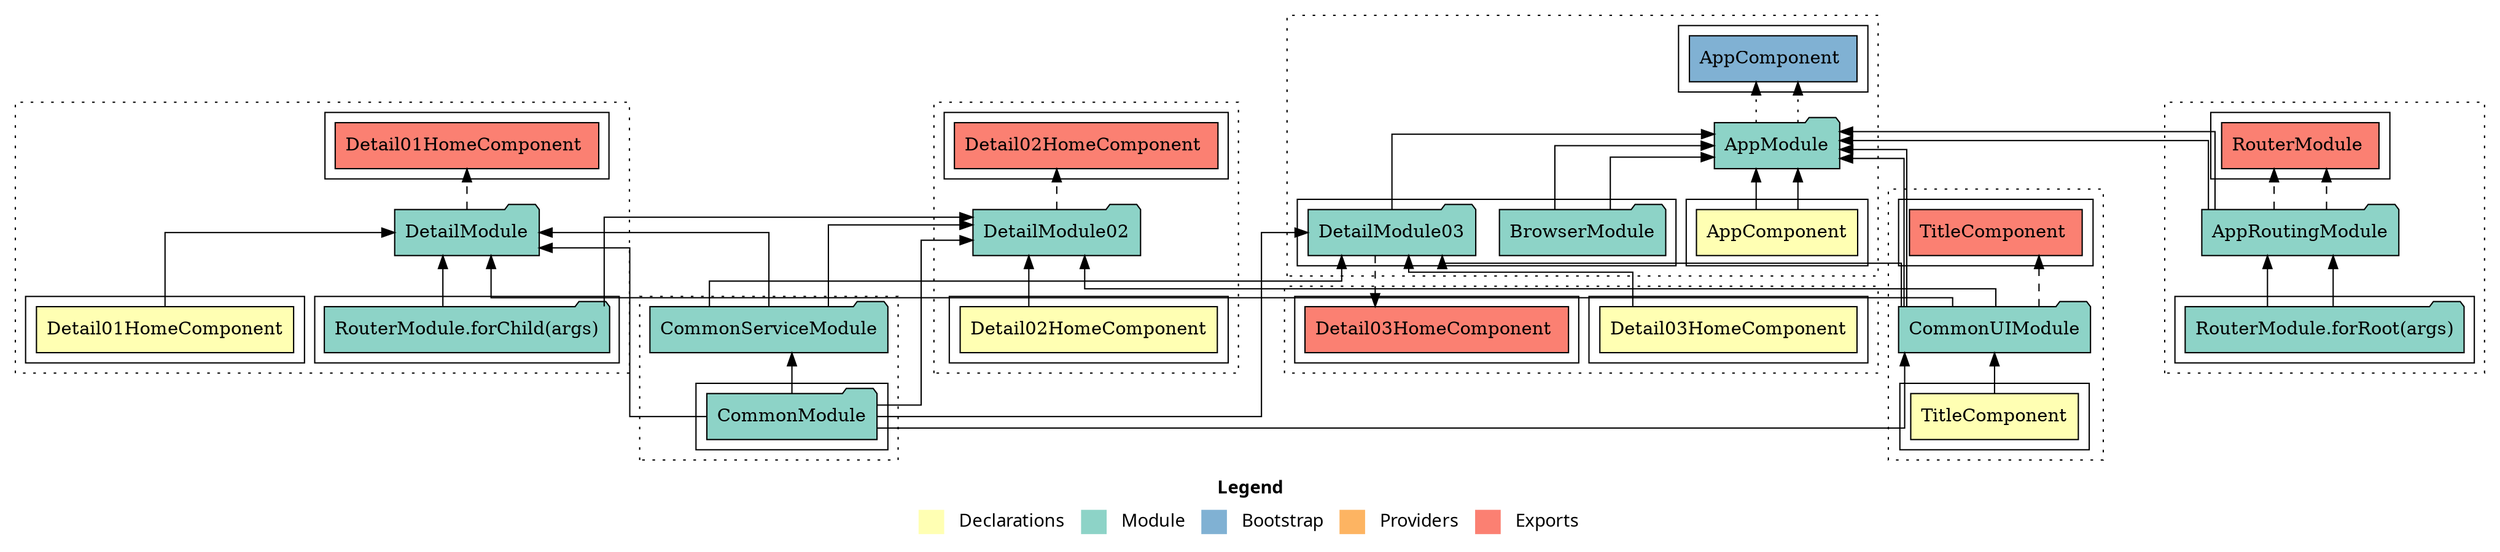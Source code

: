 digraph dependencies { node [shape="rect", style="filled", colorscheme=set312]; ranksep=0.4; compound=false; remincross=true; splines=true; splines=ortho; rankdir=LR; rankdir=TB; rankdir=BT; label=<<table BORDER="0"> <tr> <td colspan="5" align="center"><b>Legend</b></td> </tr> <tr> <td> <table BORDER="0"> <tr> <td bgcolor="#ffffb3" width="20"></td> <td>  Declarations</td> </tr> </table> </td> <td> <table BORDER="0"> <tr> <td bgcolor="#8dd3c7" width="20"></td> <td>  Module</td> </tr> </table> </td> <td> <table BORDER="0"> <tr> <td bgcolor="#80b1d3" width="20"></td> <td>  Bootstrap</td> </tr> </table> </td> <td> <table BORDER="0"> <tr> <td bgcolor="#fdb462" width="20"></td> <td>  Providers</td> </tr> </table> </td> <td> <table BORDER="0"> <tr> <td bgcolor="#fb8072" width="20"></td> <td>  Exports</td> </tr> </table> </td> </tr></table>>; ratio=compress; fontname="sans-serif";  subgraph "cluster_CommonServiceModule" { label=""; style="dotted";node [shape="folder", fillcolor=1]; subgraph cluster_CommonServiceModule_declarations { style="solid";node [style="filled", shape="rect"]; }    subgraph cluster_CommonServiceModule_imports { style="solid"; node [style="filled", fillcolor=1, shape="rect"];    "CommonModule" [label="CommonModule", shape="folder"];   }    "CommonModule" -> "CommonServiceModule" [lhead="cluster_CommonServiceModule", ltail="cluster_CommonServiceModule_imports"];     subgraph cluster_CommonServiceModule_exports { style="solid";node [style="filled", fillcolor=4, shape="rect"];}    subgraph cluster_CommonServiceModule_bootstrap { style="solid"; node [style="filled", fillcolor=5, shape="rect"];  }    subgraph cluster_CommonServiceModule_providers { style="solid"; node [style="filled", fillcolor=6, shape="rect"];   }     }  subgraph "cluster_CommonUIModule" { label=""; style="dotted";node [shape="folder", fillcolor=1]; subgraph cluster_CommonUIModule_declarations { style="solid";node [style="filled", shape="rect"]; node [fillcolor=2]; "TitleComponent"; }  "TitleComponent" -> "CommonUIModule" [style="solid", lhead="cluster_CommonUIModule" ltail="cluster_CommonUIModule_declarations"]; subgraph "cluster_CommonUIModule_TitleComponent_providers" { style="solid";  }    subgraph cluster_CommonUIModule_imports { style="solid"; node [style="filled", fillcolor=1, shape="rect"];    "CommonModule" [label="CommonModule", shape="folder"];   }    "CommonModule" -> "CommonUIModule" [lhead="cluster_CommonUIModule", ltail="cluster_CommonUIModule_imports"];     subgraph cluster_CommonUIModule_exports { style="solid";node [style="filled", fillcolor=4, shape="rect"];"TitleComponent " [label="TitleComponent ", shape="rect"]}  "CommonUIModule" -> "TitleComponent " [style="dashed", ltail="cluster_CommonUIModule" lhead="cluster_CommonUIModule_exports"];    subgraph cluster_CommonUIModule_bootstrap { style="solid"; node [style="filled", fillcolor=5, shape="rect"];  }    subgraph cluster_CommonUIModule_providers { style="solid"; node [style="filled", fillcolor=6, shape="rect"];   }     }  subgraph "cluster_AppRoutingModule" { label=""; style="dotted";node [shape="folder", fillcolor=1]; subgraph cluster_AppRoutingModule_declarations { style="solid";node [style="filled", shape="rect"]; }    subgraph cluster_AppRoutingModule_imports { style="solid"; node [style="filled", fillcolor=1, shape="rect"];    "RouterModule.forRoot(args)" [label="RouterModule.forRoot(args)", shape="folder"];   }    "RouterModule.forRoot(args)" -> "AppRoutingModule" [lhead="cluster_AppRoutingModule", ltail="cluster_AppRoutingModule_imports"];     subgraph cluster_AppRoutingModule_exports { style="solid";node [style="filled", fillcolor=4, shape="rect"];"RouterModule " [label="RouterModule ", shape="rect"]}  "AppRoutingModule" -> "RouterModule " [style="dashed", ltail="cluster_AppRoutingModule" lhead="cluster_AppRoutingModule_exports"];    subgraph cluster_AppRoutingModule_bootstrap { style="solid"; node [style="filled", fillcolor=5, shape="rect"];  }    subgraph cluster_AppRoutingModule_providers { style="solid"; node [style="filled", fillcolor=6, shape="rect"];   }     }  subgraph "cluster_AppModule" { label=""; style="dotted";node [shape="folder", fillcolor=1]; subgraph cluster_AppModule_declarations { style="solid";node [style="filled", shape="rect"]; node [fillcolor=2]; "AppComponent"; }  "AppComponent" -> "AppModule" [style="solid", lhead="cluster_AppModule" ltail="cluster_AppModule_declarations"]; subgraph "cluster_AppModule_AppComponent_providers" { style="solid";  }    subgraph cluster_AppModule_imports { style="solid"; node [style="filled", fillcolor=1, shape="rect"];    "BrowserModule" [label="BrowserModule", shape="folder"];    "AppRoutingModule" [label="AppRoutingModule", shape="folder"];    "CommonUIModule" [label="CommonUIModule", shape="folder"];   }    "BrowserModule" -> "AppModule" [lhead="cluster_AppModule", ltail="cluster_AppModule_imports"];    "AppRoutingModule" -> "AppModule" [lhead="cluster_AppModule", ltail="cluster_AppModule_imports"];    "CommonUIModule" -> "AppModule" [lhead="cluster_AppModule", ltail="cluster_AppModule_imports"];     subgraph cluster_AppModule_exports { style="solid";node [style="filled", fillcolor=4, shape="rect"];}    subgraph cluster_AppModule_bootstrap { style="solid"; node [style="filled", fillcolor=5, shape="rect"];  "AppComponent " [label="AppComponent ", shape="rect"]  }  "AppModule" -> "AppComponent " [style="dotted", lhead="cluster_AppModule_bootstrap" ltail="cluster_AppModule"];    subgraph cluster_AppModule_providers { style="solid"; node [style="filled", fillcolor=6, shape="rect"];   }     }  subgraph "cluster_AppRoutingModule" { label=""; style="dotted";node [shape="folder", fillcolor=1]; subgraph cluster_AppRoutingModule_declarations { style="solid";node [style="filled", shape="rect"]; }    subgraph cluster_AppRoutingModule_imports { style="solid"; node [style="filled", fillcolor=1, shape="rect"];    "RouterModule.forRoot(args)" [label="RouterModule.forRoot(args)", shape="folder"];   }    "RouterModule.forRoot(args)" -> "AppRoutingModule" [lhead="cluster_AppRoutingModule", ltail="cluster_AppRoutingModule_imports"];     subgraph cluster_AppRoutingModule_exports { style="solid";node [style="filled", fillcolor=4, shape="rect"];"RouterModule " [label="RouterModule ", shape="rect"]}  "AppRoutingModule" -> "RouterModule " [style="dashed", ltail="cluster_AppRoutingModule" lhead="cluster_AppRoutingModule_exports"];    subgraph cluster_AppRoutingModule_bootstrap { style="solid"; node [style="filled", fillcolor=5, shape="rect"];  }    subgraph cluster_AppRoutingModule_providers { style="solid"; node [style="filled", fillcolor=6, shape="rect"];   }     }  subgraph "cluster_AppModule" { label=""; style="dotted";node [shape="folder", fillcolor=1]; subgraph cluster_AppModule_declarations { style="solid";node [style="filled", shape="rect"]; node [fillcolor=2]; "AppComponent"; }  "AppComponent" -> "AppModule" [style="solid", lhead="cluster_AppModule" ltail="cluster_AppModule_declarations"]; subgraph "cluster_AppModule_AppComponent_providers" { style="solid";  }    subgraph cluster_AppModule_imports { style="solid"; node [style="filled", fillcolor=1, shape="rect"];    "BrowserModule" [label="BrowserModule", shape="folder"];    "AppRoutingModule" [label="AppRoutingModule", shape="folder"];    "CommonUIModule" [label="CommonUIModule", shape="folder"];    "DetailModule03" [label="DetailModule03", shape="folder"];   }    "BrowserModule" -> "AppModule" [lhead="cluster_AppModule", ltail="cluster_AppModule_imports"];    "AppRoutingModule" -> "AppModule" [lhead="cluster_AppModule", ltail="cluster_AppModule_imports"];    "CommonUIModule" -> "AppModule" [lhead="cluster_AppModule", ltail="cluster_AppModule_imports"];    "DetailModule03" -> "AppModule" [lhead="cluster_AppModule", ltail="cluster_AppModule_imports"];     subgraph cluster_AppModule_exports { style="solid";node [style="filled", fillcolor=4, shape="rect"];}    subgraph cluster_AppModule_bootstrap { style="solid"; node [style="filled", fillcolor=5, shape="rect"];  "AppComponent " [label="AppComponent ", shape="rect"]  }  "AppModule" -> "AppComponent " [style="dotted", lhead="cluster_AppModule_bootstrap" ltail="cluster_AppModule"];    subgraph cluster_AppModule_providers { style="solid"; node [style="filled", fillcolor=6, shape="rect"];   }     }  subgraph "cluster_DetailModule" { label=""; style="dotted";node [shape="folder", fillcolor=1]; subgraph cluster_DetailModule_declarations { style="solid";node [style="filled", shape="rect"]; node [fillcolor=2]; "Detail01HomeComponent"; }  "Detail01HomeComponent" -> "DetailModule" [style="solid", lhead="cluster_DetailModule" ltail="cluster_DetailModule_declarations"]; subgraph "cluster_DetailModule_Detail01HomeComponent_providers" { style="solid";  }    subgraph cluster_DetailModule_imports { style="solid"; node [style="filled", fillcolor=1, shape="rect"];    "CommonModule" [label="CommonModule", shape="folder"];    "CommonUIModule" [label="CommonUIModule", shape="folder"];    "CommonServiceModule" [label="CommonServiceModule", shape="folder"];    "RouterModule.forChild(args)" [label="RouterModule.forChild(args)", shape="folder"];   }    "CommonModule" -> "DetailModule" [lhead="cluster_DetailModule", ltail="cluster_DetailModule_imports"];    "CommonUIModule" -> "DetailModule" [lhead="cluster_DetailModule", ltail="cluster_DetailModule_imports"];    "CommonServiceModule" -> "DetailModule" [lhead="cluster_DetailModule", ltail="cluster_DetailModule_imports"];    "RouterModule.forChild(args)" -> "DetailModule" [lhead="cluster_DetailModule", ltail="cluster_DetailModule_imports"];     subgraph cluster_DetailModule_exports { style="solid";node [style="filled", fillcolor=4, shape="rect"];"Detail01HomeComponent " [label="Detail01HomeComponent ", shape="rect"]}  "DetailModule" -> "Detail01HomeComponent " [style="dashed", ltail="cluster_DetailModule" lhead="cluster_DetailModule_exports"];    subgraph cluster_DetailModule_bootstrap { style="solid"; node [style="filled", fillcolor=5, shape="rect"];  }    subgraph cluster_DetailModule_providers { style="solid"; node [style="filled", fillcolor=6, shape="rect"];   }     }  subgraph "cluster_DetailModule02" { label=""; style="dotted";node [shape="folder", fillcolor=1]; subgraph cluster_DetailModule02_declarations { style="solid";node [style="filled", shape="rect"]; node [fillcolor=2]; "Detail02HomeComponent"; }  "Detail02HomeComponent" -> "DetailModule02" [style="solid", lhead="cluster_DetailModule02" ltail="cluster_DetailModule02_declarations"]; subgraph "cluster_DetailModule02_Detail02HomeComponent_providers" { style="solid";  }    subgraph cluster_DetailModule02_imports { style="solid"; node [style="filled", fillcolor=1, shape="rect"];    "CommonModule" [label="CommonModule", shape="folder"];    "CommonUIModule" [label="CommonUIModule", shape="folder"];    "CommonServiceModule" [label="CommonServiceModule", shape="folder"];    "RouterModule.forChild(args)" [label="RouterModule.forChild(args)", shape="folder"];   }    "CommonModule" -> "DetailModule02" [lhead="cluster_DetailModule02", ltail="cluster_DetailModule02_imports"];    "CommonUIModule" -> "DetailModule02" [lhead="cluster_DetailModule02", ltail="cluster_DetailModule02_imports"];    "CommonServiceModule" -> "DetailModule02" [lhead="cluster_DetailModule02", ltail="cluster_DetailModule02_imports"];    "RouterModule.forChild(args)" -> "DetailModule02" [lhead="cluster_DetailModule02", ltail="cluster_DetailModule02_imports"];     subgraph cluster_DetailModule02_exports { style="solid";node [style="filled", fillcolor=4, shape="rect"];"Detail02HomeComponent " [label="Detail02HomeComponent ", shape="rect"]}  "DetailModule02" -> "Detail02HomeComponent " [style="dashed", ltail="cluster_DetailModule02" lhead="cluster_DetailModule02_exports"];    subgraph cluster_DetailModule02_bootstrap { style="solid"; node [style="filled", fillcolor=5, shape="rect"];  }    subgraph cluster_DetailModule02_providers { style="solid"; node [style="filled", fillcolor=6, shape="rect"];   }     }  subgraph "cluster_DetailModule03" { label=""; style="dotted";node [shape="folder", fillcolor=1]; subgraph cluster_DetailModule03_declarations { style="solid";node [style="filled", shape="rect"]; node [fillcolor=2]; "Detail03HomeComponent"; }  "Detail03HomeComponent" -> "DetailModule03" [style="solid", lhead="cluster_DetailModule03" ltail="cluster_DetailModule03_declarations"]; subgraph "cluster_DetailModule03_Detail03HomeComponent_providers" { style="solid";  }    subgraph cluster_DetailModule03_imports { style="solid"; node [style="filled", fillcolor=1, shape="rect"];    "CommonModule" [label="CommonModule", shape="folder"];    "CommonUIModule" [label="CommonUIModule", shape="folder"];    "CommonServiceModule" [label="CommonServiceModule", shape="folder"];   }    "CommonModule" -> "DetailModule03" [lhead="cluster_DetailModule03", ltail="cluster_DetailModule03_imports"];    "CommonUIModule" -> "DetailModule03" [lhead="cluster_DetailModule03", ltail="cluster_DetailModule03_imports"];    "CommonServiceModule" -> "DetailModule03" [lhead="cluster_DetailModule03", ltail="cluster_DetailModule03_imports"];     subgraph cluster_DetailModule03_exports { style="solid";node [style="filled", fillcolor=4, shape="rect"];"Detail03HomeComponent " [label="Detail03HomeComponent ", shape="rect"]}  "DetailModule03" -> "Detail03HomeComponent " [style="dashed", ltail="cluster_DetailModule03" lhead="cluster_DetailModule03_exports"];    subgraph cluster_DetailModule03_bootstrap { style="solid"; node [style="filled", fillcolor=5, shape="rect"];  }    subgraph cluster_DetailModule03_providers { style="solid"; node [style="filled", fillcolor=6, shape="rect"];   }     }  }